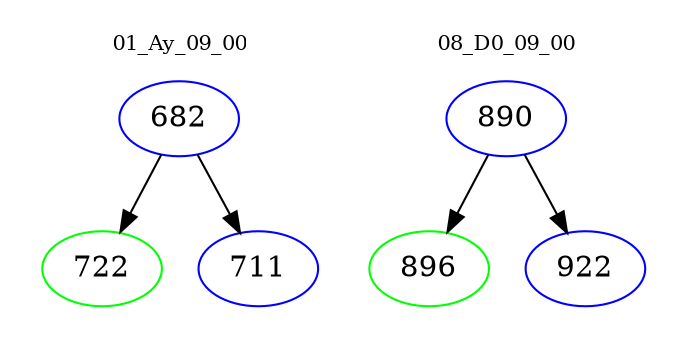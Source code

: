 digraph{
subgraph cluster_0 {
color = white
label = "01_Ay_09_00";
fontsize=10;
T0_682 [label="682", color="blue"]
T0_682 -> T0_722 [color="black"]
T0_722 [label="722", color="green"]
T0_682 -> T0_711 [color="black"]
T0_711 [label="711", color="blue"]
}
subgraph cluster_1 {
color = white
label = "08_D0_09_00";
fontsize=10;
T1_890 [label="890", color="blue"]
T1_890 -> T1_896 [color="black"]
T1_896 [label="896", color="green"]
T1_890 -> T1_922 [color="black"]
T1_922 [label="922", color="blue"]
}
}
